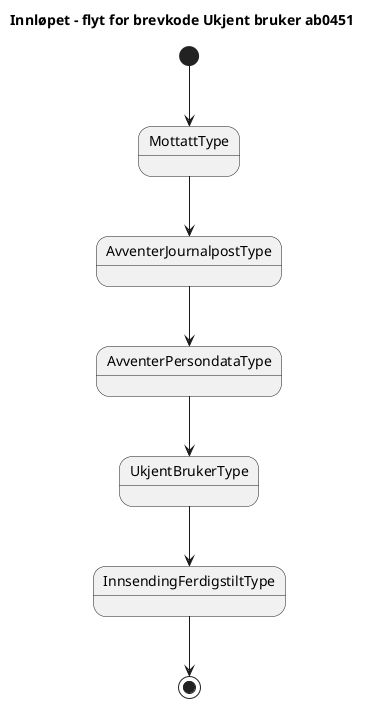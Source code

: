 @startuml
title 
Innløpet – flyt for brevkode Ukjent bruker ab0451
end title           
[*]-->MottattType 
MottattType --> AvventerJournalpostType
AvventerJournalpostType --> AvventerPersondataType
AvventerPersondataType --> UkjentBrukerType
UkjentBrukerType --> InnsendingFerdigstiltType
InnsendingFerdigstiltType--> [*]
@enduml